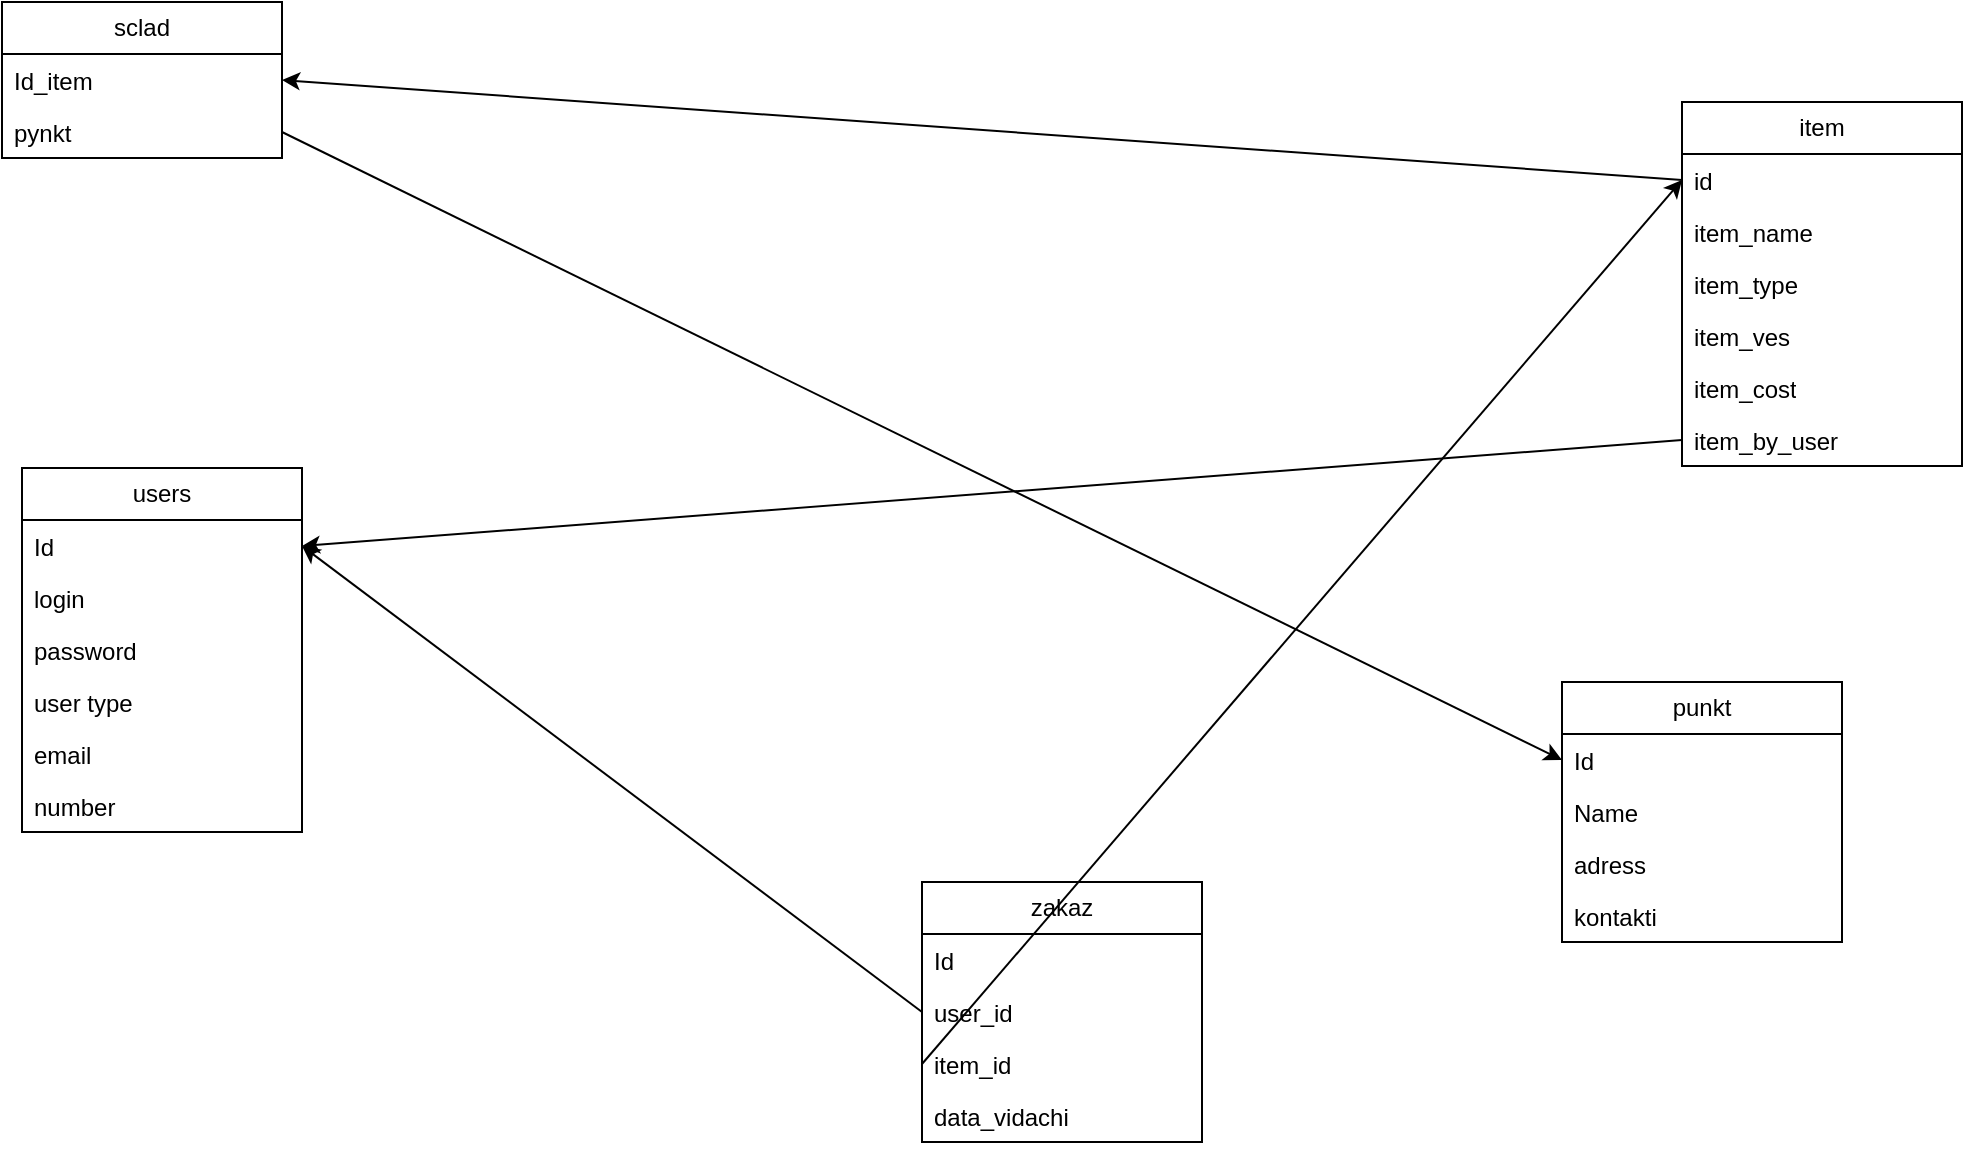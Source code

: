 <mxfile version="22.0.2" type="device">
  <diagram name="Страница — 1" id="_Ak_MTdqZuPf0doPwe-l">
    <mxGraphModel dx="1418" dy="838" grid="1" gridSize="10" guides="1" tooltips="1" connect="1" arrows="1" fold="1" page="1" pageScale="1" pageWidth="1169" pageHeight="827" math="0" shadow="0">
      <root>
        <mxCell id="0" />
        <mxCell id="1" parent="0" />
        <mxCell id="ZLh5dw4YxD1D4kZ9QIZo-5" value="users" style="swimlane;fontStyle=0;childLayout=stackLayout;horizontal=1;startSize=26;fillColor=none;horizontalStack=0;resizeParent=1;resizeParentMax=0;resizeLast=0;collapsible=1;marginBottom=0;whiteSpace=wrap;html=1;" vertex="1" parent="1">
          <mxGeometry x="160" y="323" width="140" height="182" as="geometry" />
        </mxCell>
        <mxCell id="ZLh5dw4YxD1D4kZ9QIZo-6" value="Id" style="text;strokeColor=none;fillColor=none;align=left;verticalAlign=top;spacingLeft=4;spacingRight=4;overflow=hidden;rotatable=0;points=[[0,0.5],[1,0.5]];portConstraint=eastwest;whiteSpace=wrap;html=1;" vertex="1" parent="ZLh5dw4YxD1D4kZ9QIZo-5">
          <mxGeometry y="26" width="140" height="26" as="geometry" />
        </mxCell>
        <mxCell id="ZLh5dw4YxD1D4kZ9QIZo-7" value="login" style="text;strokeColor=none;fillColor=none;align=left;verticalAlign=top;spacingLeft=4;spacingRight=4;overflow=hidden;rotatable=0;points=[[0,0.5],[1,0.5]];portConstraint=eastwest;whiteSpace=wrap;html=1;" vertex="1" parent="ZLh5dw4YxD1D4kZ9QIZo-5">
          <mxGeometry y="52" width="140" height="26" as="geometry" />
        </mxCell>
        <mxCell id="ZLh5dw4YxD1D4kZ9QIZo-8" value="password" style="text;strokeColor=none;fillColor=none;align=left;verticalAlign=top;spacingLeft=4;spacingRight=4;overflow=hidden;rotatable=0;points=[[0,0.5],[1,0.5]];portConstraint=eastwest;whiteSpace=wrap;html=1;" vertex="1" parent="ZLh5dw4YxD1D4kZ9QIZo-5">
          <mxGeometry y="78" width="140" height="26" as="geometry" />
        </mxCell>
        <mxCell id="ZLh5dw4YxD1D4kZ9QIZo-9" value="user type" style="text;strokeColor=none;fillColor=none;align=left;verticalAlign=top;spacingLeft=4;spacingRight=4;overflow=hidden;rotatable=0;points=[[0,0.5],[1,0.5]];portConstraint=eastwest;whiteSpace=wrap;html=1;" vertex="1" parent="ZLh5dw4YxD1D4kZ9QIZo-5">
          <mxGeometry y="104" width="140" height="26" as="geometry" />
        </mxCell>
        <mxCell id="ZLh5dw4YxD1D4kZ9QIZo-10" value="email" style="text;strokeColor=none;fillColor=none;align=left;verticalAlign=top;spacingLeft=4;spacingRight=4;overflow=hidden;rotatable=0;points=[[0,0.5],[1,0.5]];portConstraint=eastwest;whiteSpace=wrap;html=1;" vertex="1" parent="ZLh5dw4YxD1D4kZ9QIZo-5">
          <mxGeometry y="130" width="140" height="26" as="geometry" />
        </mxCell>
        <mxCell id="ZLh5dw4YxD1D4kZ9QIZo-26" value="number" style="text;strokeColor=none;fillColor=none;align=left;verticalAlign=top;spacingLeft=4;spacingRight=4;overflow=hidden;rotatable=0;points=[[0,0.5],[1,0.5]];portConstraint=eastwest;whiteSpace=wrap;html=1;" vertex="1" parent="ZLh5dw4YxD1D4kZ9QIZo-5">
          <mxGeometry y="156" width="140" height="26" as="geometry" />
        </mxCell>
        <mxCell id="ZLh5dw4YxD1D4kZ9QIZo-11" value="sclad" style="swimlane;fontStyle=0;childLayout=stackLayout;horizontal=1;startSize=26;fillColor=none;horizontalStack=0;resizeParent=1;resizeParentMax=0;resizeLast=0;collapsible=1;marginBottom=0;whiteSpace=wrap;html=1;" vertex="1" parent="1">
          <mxGeometry x="150" y="90" width="140" height="78" as="geometry" />
        </mxCell>
        <mxCell id="ZLh5dw4YxD1D4kZ9QIZo-12" value="Id_item" style="text;strokeColor=none;fillColor=none;align=left;verticalAlign=top;spacingLeft=4;spacingRight=4;overflow=hidden;rotatable=0;points=[[0,0.5],[1,0.5]];portConstraint=eastwest;whiteSpace=wrap;html=1;" vertex="1" parent="ZLh5dw4YxD1D4kZ9QIZo-11">
          <mxGeometry y="26" width="140" height="26" as="geometry" />
        </mxCell>
        <mxCell id="ZLh5dw4YxD1D4kZ9QIZo-19" value="pynkt" style="text;strokeColor=none;fillColor=none;align=left;verticalAlign=top;spacingLeft=4;spacingRight=4;overflow=hidden;rotatable=0;points=[[0,0.5],[1,0.5]];portConstraint=eastwest;whiteSpace=wrap;html=1;" vertex="1" parent="ZLh5dw4YxD1D4kZ9QIZo-11">
          <mxGeometry y="52" width="140" height="26" as="geometry" />
        </mxCell>
        <mxCell id="ZLh5dw4YxD1D4kZ9QIZo-20" value="punkt" style="swimlane;fontStyle=0;childLayout=stackLayout;horizontal=1;startSize=26;fillColor=none;horizontalStack=0;resizeParent=1;resizeParentMax=0;resizeLast=0;collapsible=1;marginBottom=0;whiteSpace=wrap;html=1;" vertex="1" parent="1">
          <mxGeometry x="930" y="430" width="140" height="130" as="geometry" />
        </mxCell>
        <mxCell id="ZLh5dw4YxD1D4kZ9QIZo-21" value="Id" style="text;strokeColor=none;fillColor=none;align=left;verticalAlign=top;spacingLeft=4;spacingRight=4;overflow=hidden;rotatable=0;points=[[0,0.5],[1,0.5]];portConstraint=eastwest;whiteSpace=wrap;html=1;" vertex="1" parent="ZLh5dw4YxD1D4kZ9QIZo-20">
          <mxGeometry y="26" width="140" height="26" as="geometry" />
        </mxCell>
        <mxCell id="ZLh5dw4YxD1D4kZ9QIZo-22" value="Name" style="text;strokeColor=none;fillColor=none;align=left;verticalAlign=top;spacingLeft=4;spacingRight=4;overflow=hidden;rotatable=0;points=[[0,0.5],[1,0.5]];portConstraint=eastwest;whiteSpace=wrap;html=1;" vertex="1" parent="ZLh5dw4YxD1D4kZ9QIZo-20">
          <mxGeometry y="52" width="140" height="26" as="geometry" />
        </mxCell>
        <mxCell id="ZLh5dw4YxD1D4kZ9QIZo-23" value="adress" style="text;strokeColor=none;fillColor=none;align=left;verticalAlign=top;spacingLeft=4;spacingRight=4;overflow=hidden;rotatable=0;points=[[0,0.5],[1,0.5]];portConstraint=eastwest;whiteSpace=wrap;html=1;" vertex="1" parent="ZLh5dw4YxD1D4kZ9QIZo-20">
          <mxGeometry y="78" width="140" height="26" as="geometry" />
        </mxCell>
        <mxCell id="ZLh5dw4YxD1D4kZ9QIZo-25" value="kontakti" style="text;strokeColor=none;fillColor=none;align=left;verticalAlign=top;spacingLeft=4;spacingRight=4;overflow=hidden;rotatable=0;points=[[0,0.5],[1,0.5]];portConstraint=eastwest;whiteSpace=wrap;html=1;" vertex="1" parent="ZLh5dw4YxD1D4kZ9QIZo-20">
          <mxGeometry y="104" width="140" height="26" as="geometry" />
        </mxCell>
        <mxCell id="ZLh5dw4YxD1D4kZ9QIZo-24" style="rounded=0;orthogonalLoop=1;jettySize=auto;html=1;exitX=1;exitY=0.5;exitDx=0;exitDy=0;entryX=0;entryY=0.5;entryDx=0;entryDy=0;" edge="1" parent="1" source="ZLh5dw4YxD1D4kZ9QIZo-19" target="ZLh5dw4YxD1D4kZ9QIZo-21">
          <mxGeometry relative="1" as="geometry" />
        </mxCell>
        <mxCell id="ZLh5dw4YxD1D4kZ9QIZo-27" value="zakaz" style="swimlane;fontStyle=0;childLayout=stackLayout;horizontal=1;startSize=26;fillColor=none;horizontalStack=0;resizeParent=1;resizeParentMax=0;resizeLast=0;collapsible=1;marginBottom=0;whiteSpace=wrap;html=1;" vertex="1" parent="1">
          <mxGeometry x="610" y="530" width="140" height="130" as="geometry" />
        </mxCell>
        <mxCell id="ZLh5dw4YxD1D4kZ9QIZo-28" value="Id" style="text;strokeColor=none;fillColor=none;align=left;verticalAlign=top;spacingLeft=4;spacingRight=4;overflow=hidden;rotatable=0;points=[[0,0.5],[1,0.5]];portConstraint=eastwest;whiteSpace=wrap;html=1;" vertex="1" parent="ZLh5dw4YxD1D4kZ9QIZo-27">
          <mxGeometry y="26" width="140" height="26" as="geometry" />
        </mxCell>
        <mxCell id="ZLh5dw4YxD1D4kZ9QIZo-29" value="user_id" style="text;strokeColor=none;fillColor=none;align=left;verticalAlign=top;spacingLeft=4;spacingRight=4;overflow=hidden;rotatable=0;points=[[0,0.5],[1,0.5]];portConstraint=eastwest;whiteSpace=wrap;html=1;" vertex="1" parent="ZLh5dw4YxD1D4kZ9QIZo-27">
          <mxGeometry y="52" width="140" height="26" as="geometry" />
        </mxCell>
        <mxCell id="ZLh5dw4YxD1D4kZ9QIZo-30" value="item_id" style="text;strokeColor=none;fillColor=none;align=left;verticalAlign=top;spacingLeft=4;spacingRight=4;overflow=hidden;rotatable=0;points=[[0,0.5],[1,0.5]];portConstraint=eastwest;whiteSpace=wrap;html=1;" vertex="1" parent="ZLh5dw4YxD1D4kZ9QIZo-27">
          <mxGeometry y="78" width="140" height="26" as="geometry" />
        </mxCell>
        <mxCell id="ZLh5dw4YxD1D4kZ9QIZo-43" value="data_vidachi" style="text;strokeColor=none;fillColor=none;align=left;verticalAlign=top;spacingLeft=4;spacingRight=4;overflow=hidden;rotatable=0;points=[[0,0.5],[1,0.5]];portConstraint=eastwest;whiteSpace=wrap;html=1;" vertex="1" parent="ZLh5dw4YxD1D4kZ9QIZo-27">
          <mxGeometry y="104" width="140" height="26" as="geometry" />
        </mxCell>
        <mxCell id="ZLh5dw4YxD1D4kZ9QIZo-31" style="rounded=0;orthogonalLoop=1;jettySize=auto;html=1;exitX=0;exitY=0.5;exitDx=0;exitDy=0;entryX=1;entryY=0.5;entryDx=0;entryDy=0;" edge="1" parent="1" source="ZLh5dw4YxD1D4kZ9QIZo-29" target="ZLh5dw4YxD1D4kZ9QIZo-6">
          <mxGeometry relative="1" as="geometry" />
        </mxCell>
        <mxCell id="ZLh5dw4YxD1D4kZ9QIZo-33" value="item" style="swimlane;fontStyle=0;childLayout=stackLayout;horizontal=1;startSize=26;fillColor=none;horizontalStack=0;resizeParent=1;resizeParentMax=0;resizeLast=0;collapsible=1;marginBottom=0;whiteSpace=wrap;html=1;" vertex="1" parent="1">
          <mxGeometry x="990" y="140" width="140" height="182" as="geometry" />
        </mxCell>
        <mxCell id="ZLh5dw4YxD1D4kZ9QIZo-34" value="id" style="text;strokeColor=none;fillColor=none;align=left;verticalAlign=top;spacingLeft=4;spacingRight=4;overflow=hidden;rotatable=0;points=[[0,0.5],[1,0.5]];portConstraint=eastwest;whiteSpace=wrap;html=1;" vertex="1" parent="ZLh5dw4YxD1D4kZ9QIZo-33">
          <mxGeometry y="26" width="140" height="26" as="geometry" />
        </mxCell>
        <mxCell id="ZLh5dw4YxD1D4kZ9QIZo-35" value="item_name" style="text;strokeColor=none;fillColor=none;align=left;verticalAlign=top;spacingLeft=4;spacingRight=4;overflow=hidden;rotatable=0;points=[[0,0.5],[1,0.5]];portConstraint=eastwest;whiteSpace=wrap;html=1;" vertex="1" parent="ZLh5dw4YxD1D4kZ9QIZo-33">
          <mxGeometry y="52" width="140" height="26" as="geometry" />
        </mxCell>
        <mxCell id="ZLh5dw4YxD1D4kZ9QIZo-36" value="item_type" style="text;strokeColor=none;fillColor=none;align=left;verticalAlign=top;spacingLeft=4;spacingRight=4;overflow=hidden;rotatable=0;points=[[0,0.5],[1,0.5]];portConstraint=eastwest;whiteSpace=wrap;html=1;" vertex="1" parent="ZLh5dw4YxD1D4kZ9QIZo-33">
          <mxGeometry y="78" width="140" height="26" as="geometry" />
        </mxCell>
        <mxCell id="ZLh5dw4YxD1D4kZ9QIZo-37" value="item_ves" style="text;strokeColor=none;fillColor=none;align=left;verticalAlign=top;spacingLeft=4;spacingRight=4;overflow=hidden;rotatable=0;points=[[0,0.5],[1,0.5]];portConstraint=eastwest;whiteSpace=wrap;html=1;" vertex="1" parent="ZLh5dw4YxD1D4kZ9QIZo-33">
          <mxGeometry y="104" width="140" height="26" as="geometry" />
        </mxCell>
        <mxCell id="ZLh5dw4YxD1D4kZ9QIZo-38" value="item_cost" style="text;strokeColor=none;fillColor=none;align=left;verticalAlign=top;spacingLeft=4;spacingRight=4;overflow=hidden;rotatable=0;points=[[0,0.5],[1,0.5]];portConstraint=eastwest;whiteSpace=wrap;html=1;" vertex="1" parent="ZLh5dw4YxD1D4kZ9QIZo-33">
          <mxGeometry y="130" width="140" height="26" as="geometry" />
        </mxCell>
        <mxCell id="ZLh5dw4YxD1D4kZ9QIZo-40" value="item_by_user" style="text;strokeColor=none;fillColor=none;align=left;verticalAlign=top;spacingLeft=4;spacingRight=4;overflow=hidden;rotatable=0;points=[[0,0.5],[1,0.5]];portConstraint=eastwest;whiteSpace=wrap;html=1;" vertex="1" parent="ZLh5dw4YxD1D4kZ9QIZo-33">
          <mxGeometry y="156" width="140" height="26" as="geometry" />
        </mxCell>
        <mxCell id="ZLh5dw4YxD1D4kZ9QIZo-39" style="rounded=0;orthogonalLoop=1;jettySize=auto;html=1;exitX=0;exitY=0.5;exitDx=0;exitDy=0;entryX=1;entryY=0.5;entryDx=0;entryDy=0;" edge="1" parent="1" source="ZLh5dw4YxD1D4kZ9QIZo-34" target="ZLh5dw4YxD1D4kZ9QIZo-12">
          <mxGeometry relative="1" as="geometry" />
        </mxCell>
        <mxCell id="ZLh5dw4YxD1D4kZ9QIZo-41" style="rounded=0;orthogonalLoop=1;jettySize=auto;html=1;exitX=0;exitY=0.5;exitDx=0;exitDy=0;entryX=1;entryY=0.5;entryDx=0;entryDy=0;" edge="1" parent="1" source="ZLh5dw4YxD1D4kZ9QIZo-40" target="ZLh5dw4YxD1D4kZ9QIZo-6">
          <mxGeometry relative="1" as="geometry" />
        </mxCell>
        <mxCell id="ZLh5dw4YxD1D4kZ9QIZo-42" style="rounded=0;orthogonalLoop=1;jettySize=auto;html=1;exitX=0;exitY=0.5;exitDx=0;exitDy=0;entryX=0;entryY=0.5;entryDx=0;entryDy=0;" edge="1" parent="1" source="ZLh5dw4YxD1D4kZ9QIZo-30" target="ZLh5dw4YxD1D4kZ9QIZo-34">
          <mxGeometry relative="1" as="geometry" />
        </mxCell>
      </root>
    </mxGraphModel>
  </diagram>
</mxfile>
